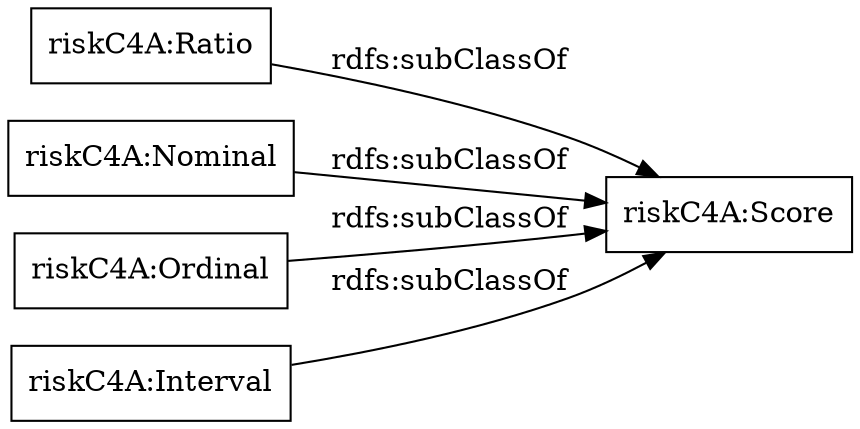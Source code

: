 digraph ar2dtool_diagram { 
rankdir=LR;
size="1000"
node [shape = rectangle, color="black"]; "riskC4A:Ratio" "riskC4A:Score" "riskC4A:Nominal" "riskC4A:Ordinal" "riskC4A:Interval" ; /*classes style*/
	"riskC4A:Ordinal" -> "riskC4A:Score" [ label = "rdfs:subClassOf" ];
	"riskC4A:Interval" -> "riskC4A:Score" [ label = "rdfs:subClassOf" ];
	"riskC4A:Nominal" -> "riskC4A:Score" [ label = "rdfs:subClassOf" ];
	"riskC4A:Ratio" -> "riskC4A:Score" [ label = "rdfs:subClassOf" ];

}
